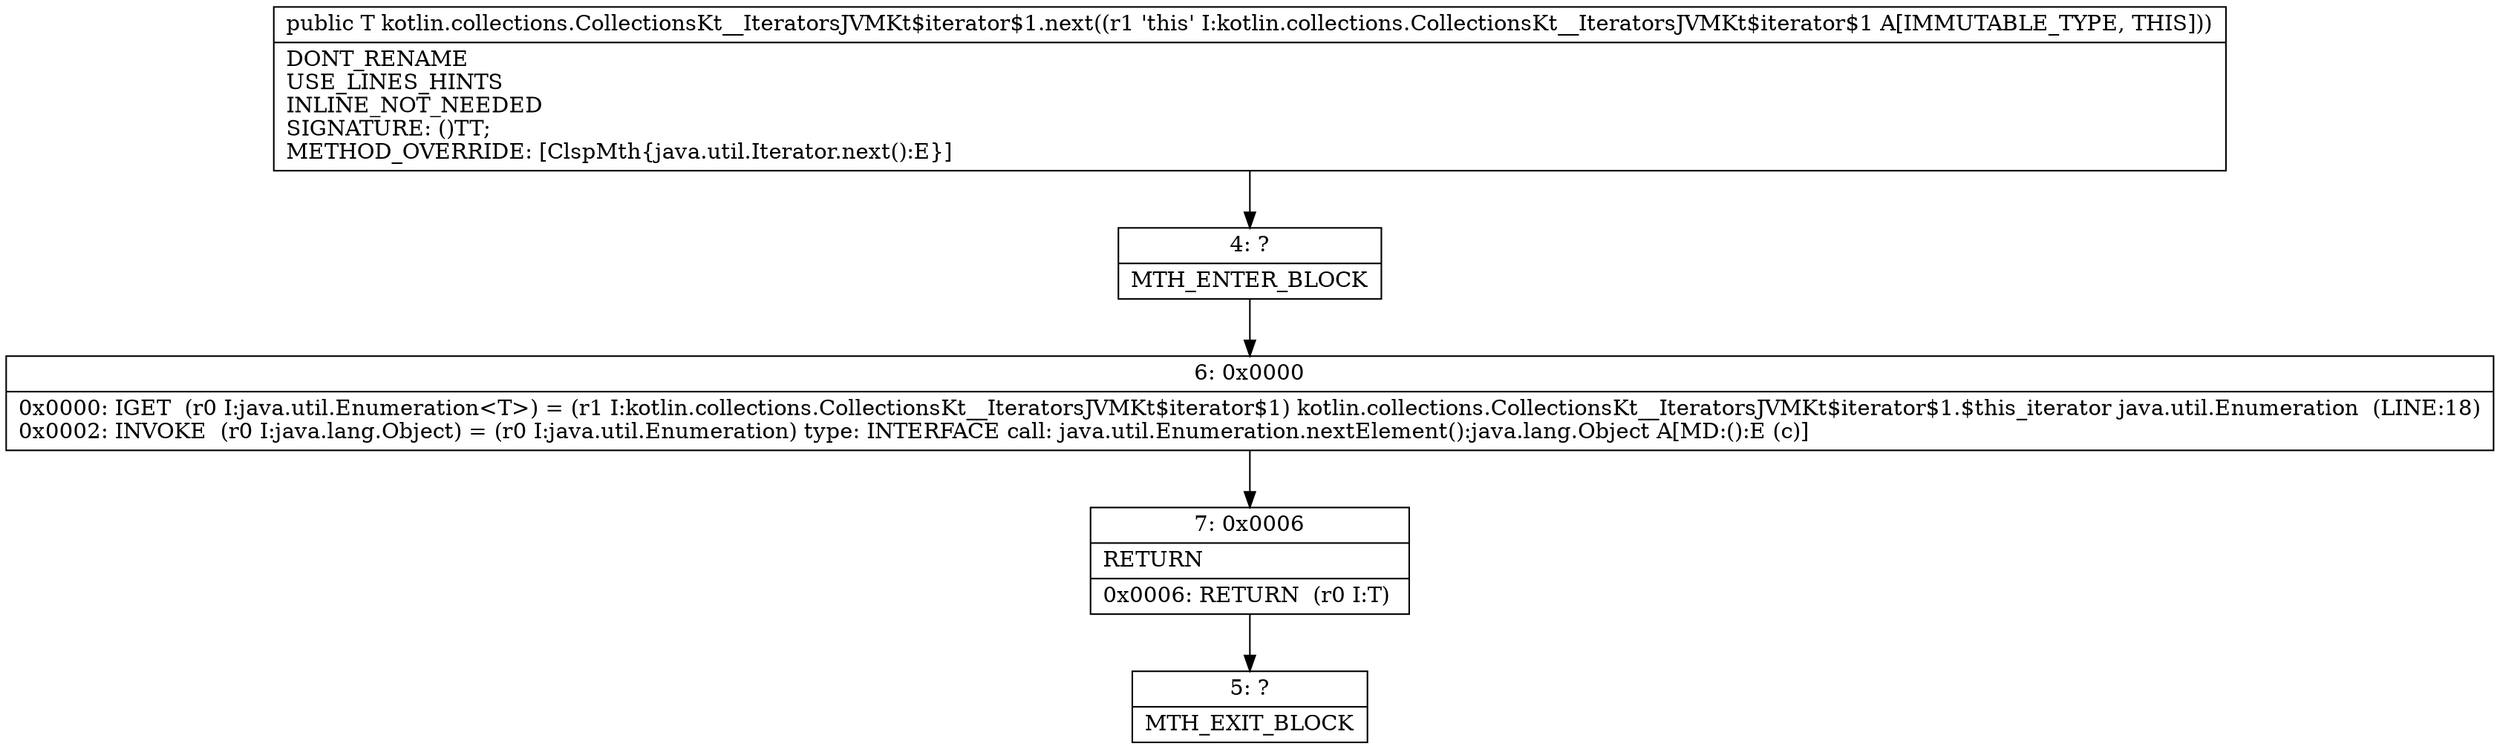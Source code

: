 digraph "CFG forkotlin.collections.CollectionsKt__IteratorsJVMKt$iterator$1.next()Ljava\/lang\/Object;" {
Node_4 [shape=record,label="{4\:\ ?|MTH_ENTER_BLOCK\l}"];
Node_6 [shape=record,label="{6\:\ 0x0000|0x0000: IGET  (r0 I:java.util.Enumeration\<T\>) = (r1 I:kotlin.collections.CollectionsKt__IteratorsJVMKt$iterator$1) kotlin.collections.CollectionsKt__IteratorsJVMKt$iterator$1.$this_iterator java.util.Enumeration  (LINE:18)\l0x0002: INVOKE  (r0 I:java.lang.Object) = (r0 I:java.util.Enumeration) type: INTERFACE call: java.util.Enumeration.nextElement():java.lang.Object A[MD:():E (c)]\l}"];
Node_7 [shape=record,label="{7\:\ 0x0006|RETURN\l|0x0006: RETURN  (r0 I:T) \l}"];
Node_5 [shape=record,label="{5\:\ ?|MTH_EXIT_BLOCK\l}"];
MethodNode[shape=record,label="{public T kotlin.collections.CollectionsKt__IteratorsJVMKt$iterator$1.next((r1 'this' I:kotlin.collections.CollectionsKt__IteratorsJVMKt$iterator$1 A[IMMUTABLE_TYPE, THIS]))  | DONT_RENAME\lUSE_LINES_HINTS\lINLINE_NOT_NEEDED\lSIGNATURE: ()TT;\lMETHOD_OVERRIDE: [ClspMth\{java.util.Iterator.next():E\}]\l}"];
MethodNode -> Node_4;Node_4 -> Node_6;
Node_6 -> Node_7;
Node_7 -> Node_5;
}

